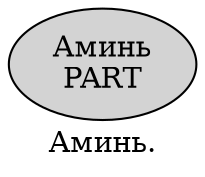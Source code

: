 digraph SENTENCE_3416 {
	graph [label="Аминь."]
	node [style=filled]
		0 [label="Аминь
PART" color="" fillcolor=lightgray penwidth=1 shape=ellipse]
}